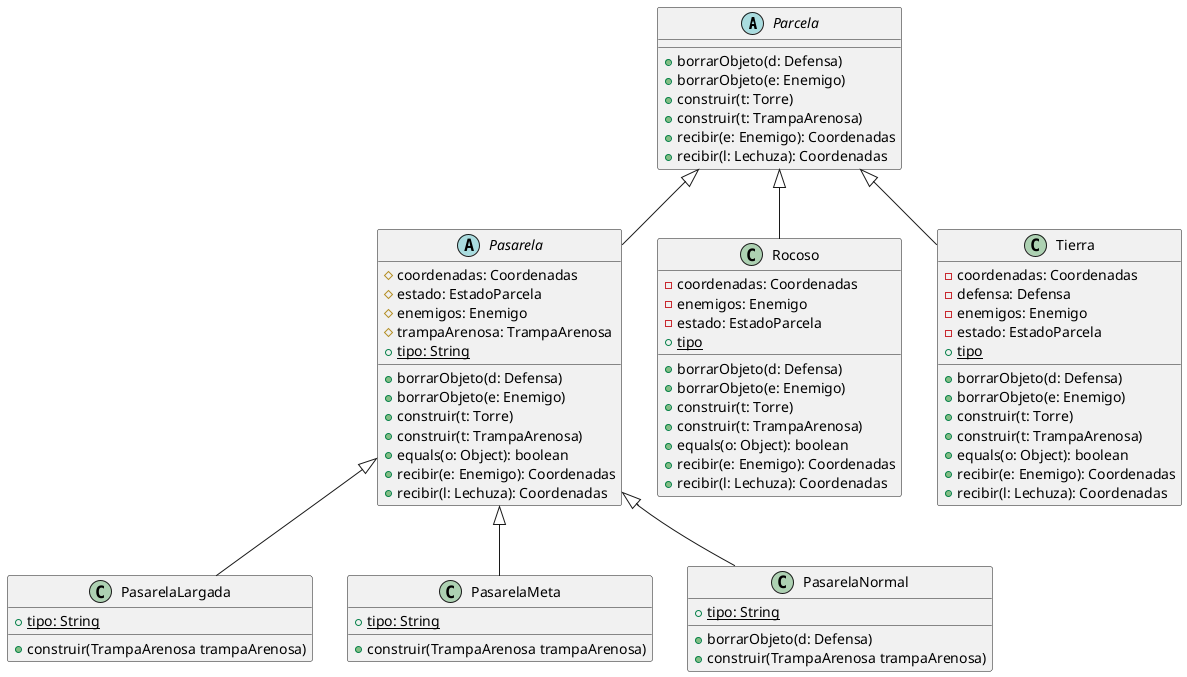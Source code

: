 @startuml
'https://plantuml.com/class-diagram

abstract Parcela {
+ borrarObjeto(d: Defensa)
+ borrarObjeto(e: Enemigo)
+ construir(t: Torre)
+ construir(t: TrampaArenosa)
+ recibir(e: Enemigo): Coordenadas
+ recibir(l: Lechuza): Coordenadas
}

abstract Pasarela {
# coordenadas: Coordenadas
# estado: EstadoParcela
# enemigos: Enemigo
# trampaArenosa: TrampaArenosa
+ {static} tipo: String
+ borrarObjeto(d: Defensa)
+ borrarObjeto(e: Enemigo)
+ construir(t: Torre)
+ construir(t: TrampaArenosa)
+ equals(o: Object): boolean
+ recibir(e: Enemigo): Coordenadas
+ recibir(l: Lechuza): Coordenadas
}

class PasarelaLargada {
+ {static} tipo: String
+ construir(TrampaArenosa trampaArenosa)
}

class PasarelaMeta{
+ {static} tipo: String
+ construir(TrampaArenosa trampaArenosa)
}

class PasarelaNormal{
+ {static} tipo: String
+ borrarObjeto(d: Defensa)
+ construir(TrampaArenosa trampaArenosa)
}

class Rocoso {
- coordenadas: Coordenadas
- enemigos: Enemigo
- estado: EstadoParcela
+ {static} tipo
+ borrarObjeto(d: Defensa)
+ borrarObjeto(e: Enemigo)
+ construir(t: Torre)
+ construir(t: TrampaArenosa)
+ equals(o: Object): boolean
+ recibir(e: Enemigo): Coordenadas
+ recibir(l: Lechuza): Coordenadas
}

class Tierra {
- coordenadas: Coordenadas
- defensa: Defensa
- enemigos: Enemigo
- estado: EstadoParcela
+ {static} tipo
+ borrarObjeto(d: Defensa)
+ borrarObjeto(e: Enemigo)
+ construir(t: Torre)
+ construir(t: TrampaArenosa)
+ equals(o: Object): boolean
+ recibir(e: Enemigo): Coordenadas
+ recibir(l: Lechuza): Coordenadas
}

Parcela <|-- Pasarela
Parcela <|-- Rocoso
Parcela <|-- Tierra

Pasarela <|-- PasarelaLargada
Pasarela <|-- PasarelaMeta
Pasarela <|-- PasarelaNormal

@enduml